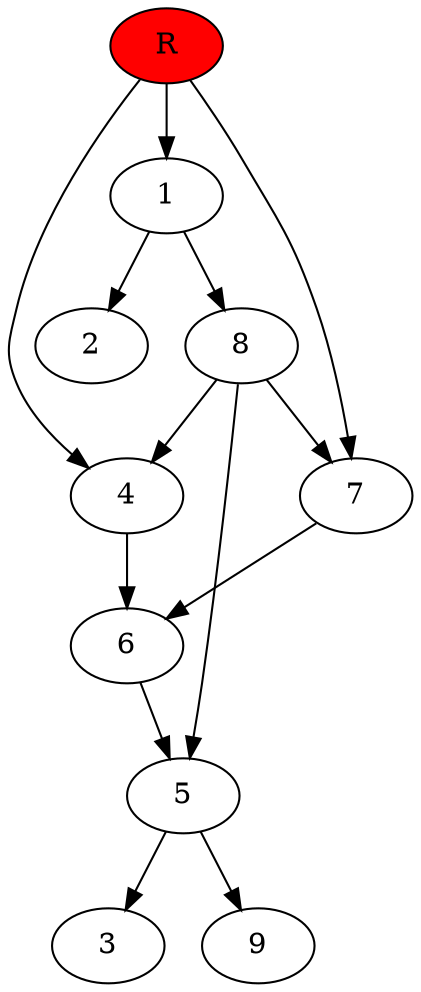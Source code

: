digraph prb2573 {
	1
	2
	3
	4
	5
	6
	7
	8
	R [fillcolor="#ff0000" style=filled]
	1 -> 2
	1 -> 8
	4 -> 6
	5 -> 3
	5 -> 9
	6 -> 5
	7 -> 6
	8 -> 4
	8 -> 5
	8 -> 7
	R -> 1
	R -> 4
	R -> 7
}
